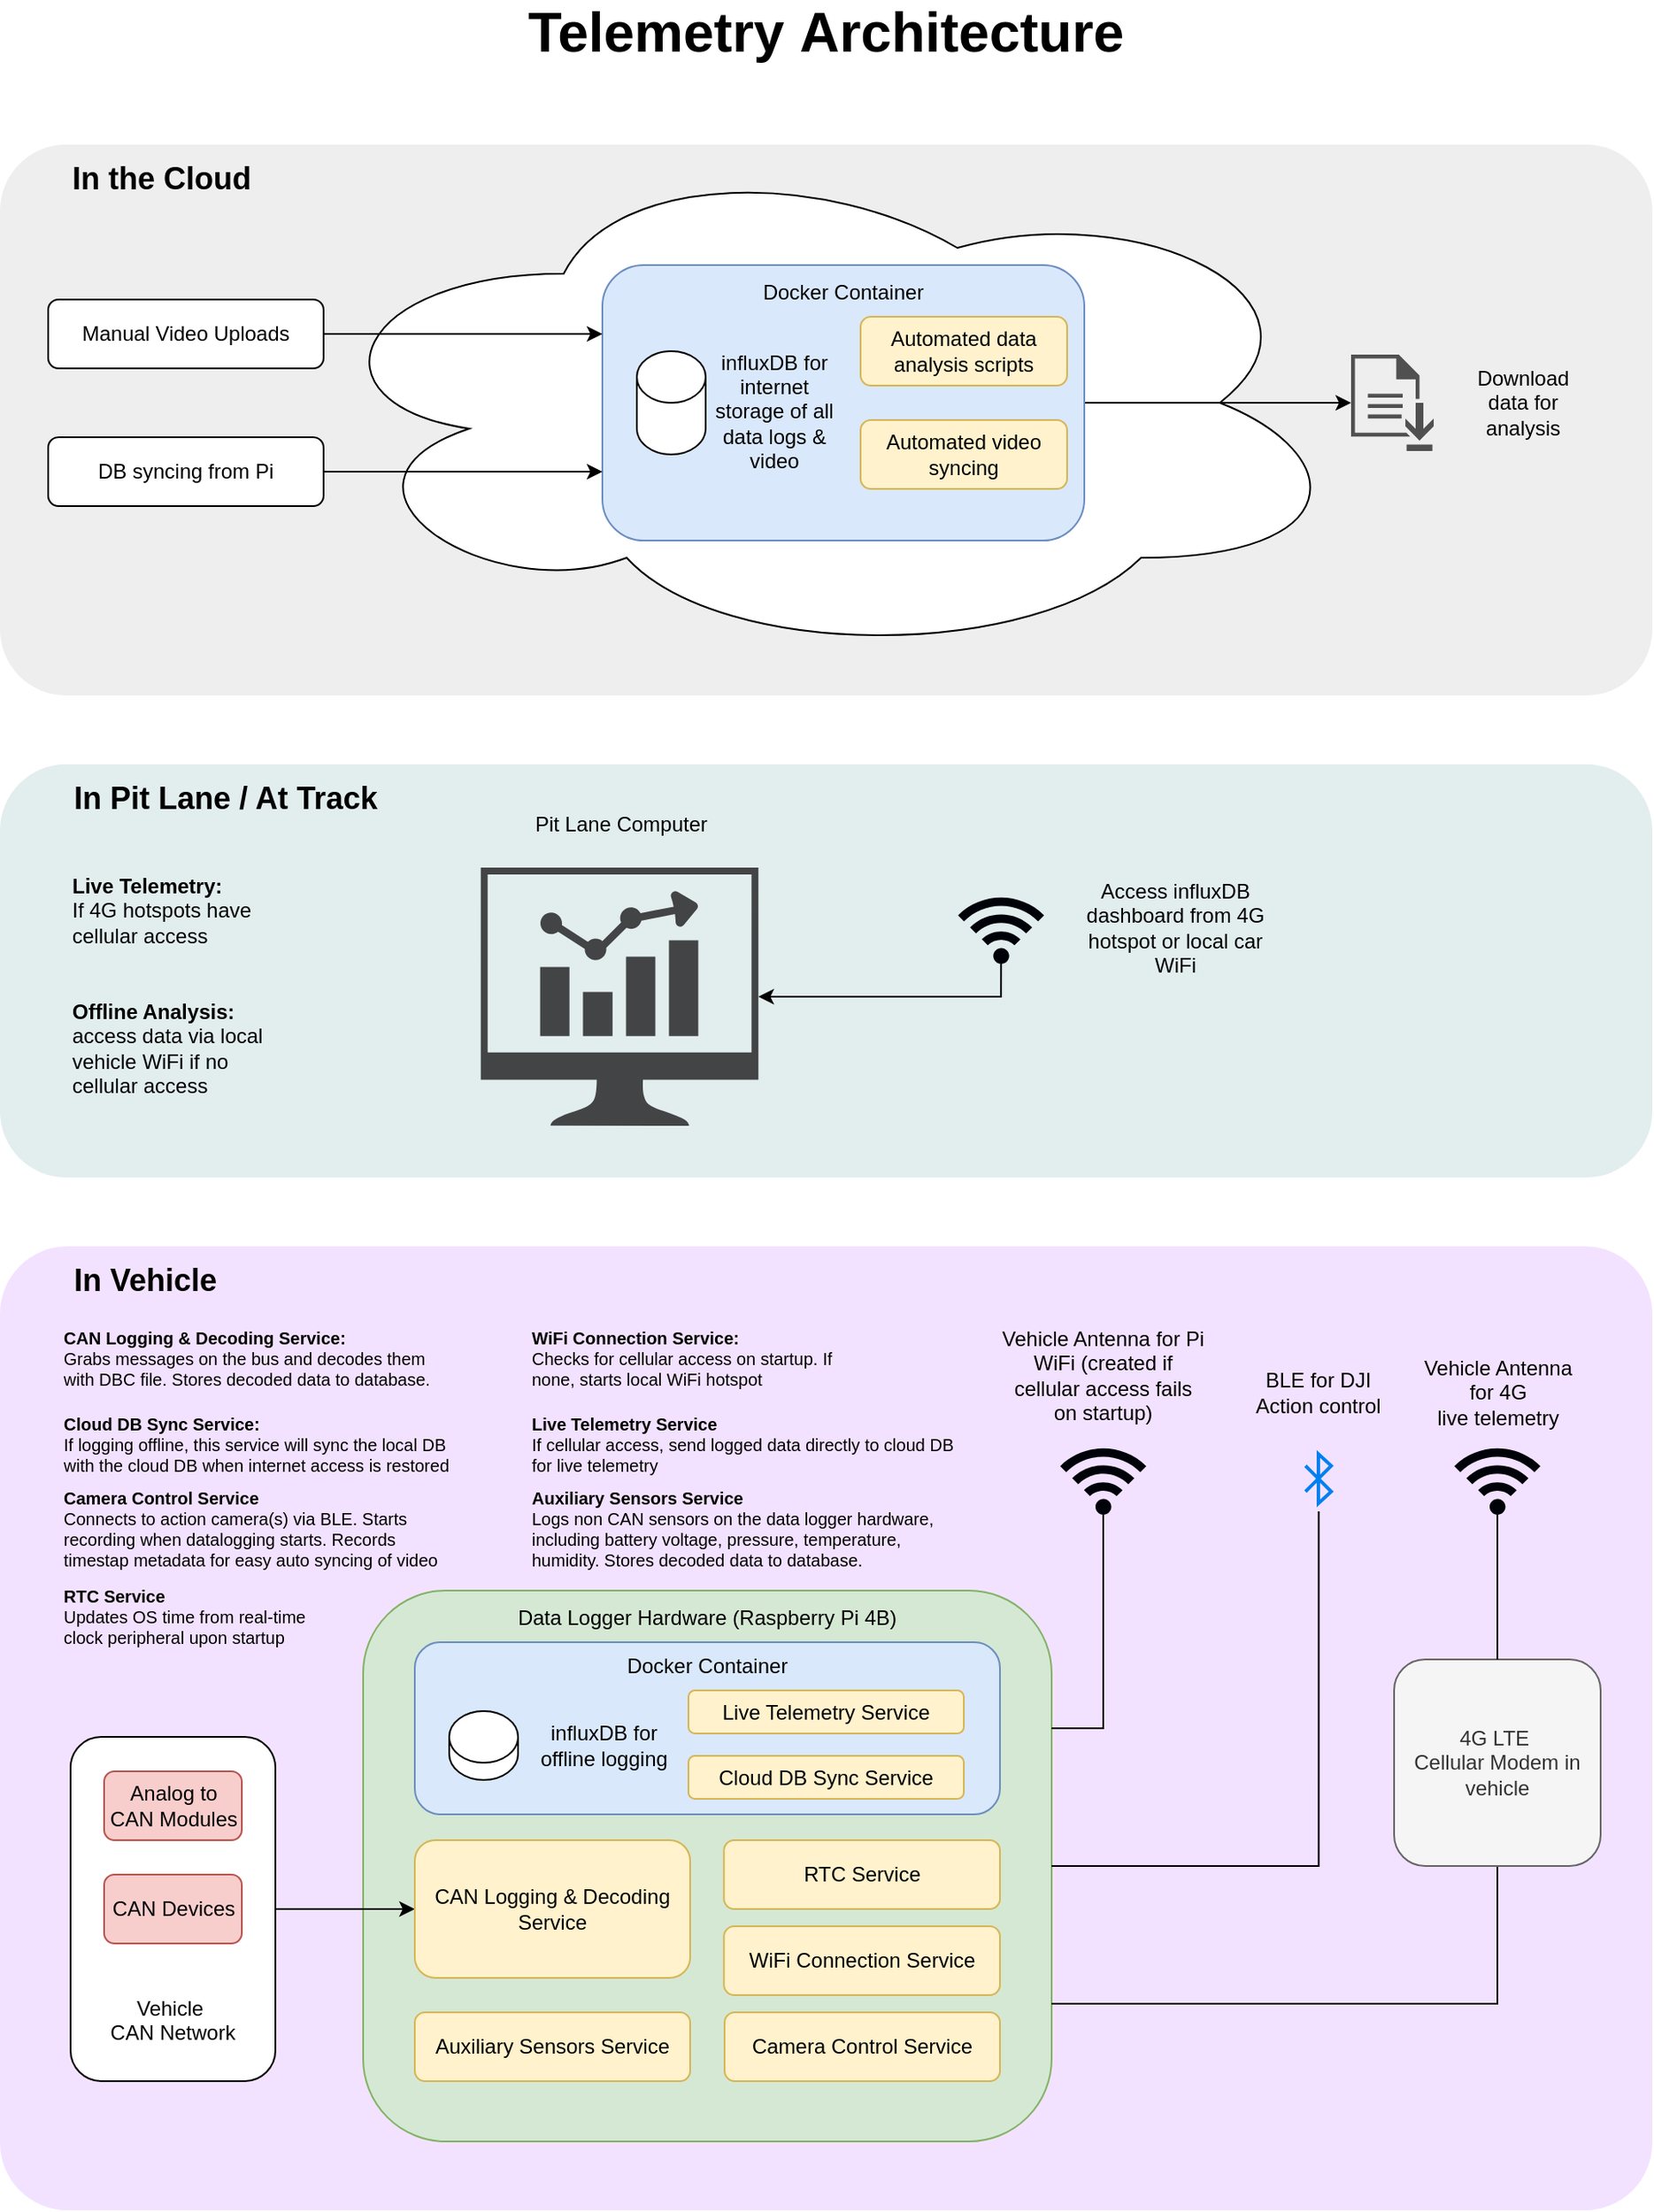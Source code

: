<mxfile version="28.0.6">
  <diagram name="Page-1" id="zQ1OtvWzdY83mu6hgGa7">
    <mxGraphModel dx="1900" dy="1751" grid="1" gridSize="10" guides="1" tooltips="1" connect="1" arrows="1" fold="1" page="1" pageScale="1" pageWidth="850" pageHeight="1100" math="0" shadow="0">
      <root>
        <mxCell id="0" />
        <mxCell id="1" parent="0" />
        <mxCell id="UG15YlCqp0GUrFg8uEiT-71" value="" style="rounded=1;whiteSpace=wrap;html=1;fillColor=#F3E2FF;strokeColor=none;miterlimit=4;arcSize=7;" vertex="1" parent="1">
          <mxGeometry x="-481" y="280" width="960" height="560" as="geometry" />
        </mxCell>
        <mxCell id="UG15YlCqp0GUrFg8uEiT-69" value="" style="rounded=1;whiteSpace=wrap;html=1;fillColor=#E2EDEE;strokeColor=none;arcSize=16;" vertex="1" parent="1">
          <mxGeometry x="-481" width="960" height="240" as="geometry" />
        </mxCell>
        <mxCell id="UG15YlCqp0GUrFg8uEiT-68" value="" style="rounded=1;whiteSpace=wrap;html=1;fillColor=#eeeeee;strokeColor=none;arcSize=12;" vertex="1" parent="1">
          <mxGeometry x="-481" y="-360" width="960" height="320" as="geometry" />
        </mxCell>
        <mxCell id="UG15YlCqp0GUrFg8uEiT-6" value="&lt;div&gt;Data Logger Hardware (Raspberry Pi 4B)&lt;/div&gt;&lt;div&gt;&lt;br&gt;&lt;/div&gt;&lt;div&gt;&lt;br&gt;&lt;/div&gt;&lt;div&gt;&lt;br&gt;&lt;/div&gt;&lt;div&gt;&lt;br&gt;&lt;/div&gt;&lt;div&gt;&lt;br&gt;&lt;/div&gt;&lt;div&gt;&lt;br&gt;&lt;/div&gt;&lt;div&gt;&lt;br&gt;&lt;/div&gt;&lt;div&gt;&lt;br&gt;&lt;/div&gt;&lt;div&gt;&lt;br&gt;&lt;/div&gt;&lt;div&gt;&lt;br&gt;&lt;/div&gt;&lt;div&gt;&lt;br&gt;&lt;/div&gt;&lt;div&gt;&lt;br&gt;&lt;/div&gt;&lt;div&gt;&lt;br&gt;&lt;/div&gt;&lt;div&gt;&lt;br&gt;&lt;/div&gt;&lt;div&gt;&lt;br&gt;&lt;/div&gt;&lt;div&gt;&lt;br&gt;&lt;/div&gt;&lt;div&gt;&lt;br&gt;&lt;/div&gt;&lt;div&gt;&lt;br&gt;&lt;/div&gt;&lt;div&gt;&lt;br&gt;&lt;/div&gt;&lt;div&gt;&lt;br&gt;&lt;/div&gt;" style="rounded=1;whiteSpace=wrap;html=1;fillColor=#d5e8d4;strokeColor=#82b366;" vertex="1" parent="1">
          <mxGeometry x="-270" y="480" width="400" height="320" as="geometry" />
        </mxCell>
        <mxCell id="UG15YlCqp0GUrFg8uEiT-11" style="edgeStyle=orthogonalEdgeStyle;rounded=0;orthogonalLoop=1;jettySize=auto;html=1;exitX=1;exitY=0.5;exitDx=0;exitDy=0;" edge="1" parent="1" source="UG15YlCqp0GUrFg8uEiT-2" target="UG15YlCqp0GUrFg8uEiT-10">
          <mxGeometry relative="1" as="geometry" />
        </mxCell>
        <mxCell id="UG15YlCqp0GUrFg8uEiT-2" value="&lt;div&gt;&lt;br&gt;&lt;/div&gt;&lt;div&gt;&lt;br&gt;&lt;/div&gt;&lt;div&gt;&lt;br&gt;&lt;/div&gt;&lt;div&gt;&lt;br&gt;&lt;/div&gt;&lt;div&gt;&lt;br&gt;&lt;/div&gt;&lt;div&gt;&lt;br&gt;&lt;/div&gt;&lt;div&gt;&lt;br&gt;&lt;/div&gt;&lt;div&gt;&lt;br&gt;&lt;/div&gt;&lt;div&gt;&lt;br&gt;&lt;/div&gt;Vehicle&amp;nbsp;&lt;div&gt;CAN Network&lt;/div&gt;" style="rounded=1;whiteSpace=wrap;html=1;" vertex="1" parent="1">
          <mxGeometry x="-440" y="565" width="119" height="200" as="geometry" />
        </mxCell>
        <mxCell id="UG15YlCqp0GUrFg8uEiT-3" value="Docker Container&lt;div&gt;&lt;br&gt;&lt;/div&gt;&lt;div&gt;&lt;br&gt;&lt;/div&gt;&lt;div&gt;&lt;br&gt;&lt;/div&gt;&lt;div&gt;&lt;br&gt;&lt;/div&gt;&lt;div&gt;&lt;br&gt;&lt;/div&gt;" style="rounded=1;whiteSpace=wrap;html=1;fillColor=#dae8fc;strokeColor=#6c8ebf;" vertex="1" parent="1">
          <mxGeometry x="-240" y="510" width="340" height="100" as="geometry" />
        </mxCell>
        <mxCell id="UG15YlCqp0GUrFg8uEiT-4" value="" style="shape=cylinder3;whiteSpace=wrap;html=1;boundedLbl=1;backgroundOutline=1;size=15;" vertex="1" parent="1">
          <mxGeometry x="-220" y="550" width="40" height="40" as="geometry" />
        </mxCell>
        <mxCell id="UG15YlCqp0GUrFg8uEiT-5" value="influxDB for&lt;div&gt;offline logging&lt;/div&gt;" style="text;html=1;align=center;verticalAlign=middle;whiteSpace=wrap;rounded=0;" vertex="1" parent="1">
          <mxGeometry x="-170" y="555" width="80" height="30" as="geometry" />
        </mxCell>
        <mxCell id="UG15YlCqp0GUrFg8uEiT-9" value="" style="sketch=0;aspect=fixed;pointerEvents=1;shadow=0;dashed=0;html=1;strokeColor=none;labelPosition=center;verticalLabelPosition=bottom;verticalAlign=top;align=center;fillColor=#00020A;shape=mxgraph.mscae.enterprise.wireless_connection;rotation=-90;" vertex="1" parent="1">
          <mxGeometry x="368" y="390" width="42" height="50" as="geometry" />
        </mxCell>
        <mxCell id="UG15YlCqp0GUrFg8uEiT-10" value="CAN Logging &amp;amp; Decoding Service" style="rounded=1;whiteSpace=wrap;html=1;fillColor=#fff2cc;strokeColor=#d6b656;" vertex="1" parent="1">
          <mxGeometry x="-240" y="625" width="160" height="80" as="geometry" />
        </mxCell>
        <mxCell id="UG15YlCqp0GUrFg8uEiT-12" value="Live Telemetry Service" style="rounded=1;whiteSpace=wrap;html=1;fillColor=#fff2cc;strokeColor=#d6b656;" vertex="1" parent="1">
          <mxGeometry x="-81" y="538" width="160" height="25" as="geometry" />
        </mxCell>
        <mxCell id="UG15YlCqp0GUrFg8uEiT-28" style="edgeStyle=orthogonalEdgeStyle;rounded=0;orthogonalLoop=1;jettySize=auto;html=1;exitX=0.5;exitY=1;exitDx=0;exitDy=0;entryX=1;entryY=0.75;entryDx=0;entryDy=0;endArrow=none;endFill=0;" edge="1" parent="1" source="UG15YlCqp0GUrFg8uEiT-15" target="UG15YlCqp0GUrFg8uEiT-6">
          <mxGeometry relative="1" as="geometry" />
        </mxCell>
        <mxCell id="UG15YlCqp0GUrFg8uEiT-15" value="4G LTE&amp;nbsp;&lt;br&gt;Cellular Modem in vehicle" style="rounded=1;whiteSpace=wrap;html=1;fillColor=#f5f5f5;fontColor=#333333;strokeColor=#666666;" vertex="1" parent="1">
          <mxGeometry x="329" y="520" width="120" height="120" as="geometry" />
        </mxCell>
        <mxCell id="UG15YlCqp0GUrFg8uEiT-16" style="edgeStyle=orthogonalEdgeStyle;rounded=0;orthogonalLoop=1;jettySize=auto;html=1;exitX=0.5;exitY=0;exitDx=0;exitDy=0;entryX=0;entryY=0.5;entryDx=0;entryDy=0;entryPerimeter=0;endArrow=none;endFill=0;" edge="1" parent="1" source="UG15YlCqp0GUrFg8uEiT-15" target="UG15YlCqp0GUrFg8uEiT-9">
          <mxGeometry relative="1" as="geometry" />
        </mxCell>
        <mxCell id="UG15YlCqp0GUrFg8uEiT-17" value="Vehicle Antenna&lt;div&gt;for&amp;nbsp;&lt;span style=&quot;background-color: transparent; color: light-dark(rgb(0, 0, 0), rgb(255, 255, 255));&quot;&gt;4G&lt;/span&gt;&lt;/div&gt;&lt;div&gt;live telemetry&lt;/div&gt;" style="text;html=1;align=center;verticalAlign=middle;whiteSpace=wrap;rounded=0;" vertex="1" parent="1">
          <mxGeometry x="336.5" y="350" width="105" height="30" as="geometry" />
        </mxCell>
        <mxCell id="UG15YlCqp0GUrFg8uEiT-19" style="edgeStyle=orthogonalEdgeStyle;rounded=0;orthogonalLoop=1;jettySize=auto;html=1;exitX=0;exitY=0.5;exitDx=0;exitDy=0;exitPerimeter=0;endArrow=none;endFill=0;entryX=1;entryY=0.25;entryDx=0;entryDy=0;" edge="1" parent="1" source="UG15YlCqp0GUrFg8uEiT-18" target="UG15YlCqp0GUrFg8uEiT-6">
          <mxGeometry relative="1" as="geometry">
            <mxPoint x="210" y="510" as="targetPoint" />
            <Array as="points">
              <mxPoint x="160" y="560" />
            </Array>
          </mxGeometry>
        </mxCell>
        <mxCell id="UG15YlCqp0GUrFg8uEiT-18" value="" style="sketch=0;aspect=fixed;pointerEvents=1;shadow=0;dashed=0;html=1;strokeColor=none;labelPosition=center;verticalLabelPosition=bottom;verticalAlign=top;align=center;fillColor=#00020A;shape=mxgraph.mscae.enterprise.wireless_connection;rotation=-90;" vertex="1" parent="1">
          <mxGeometry x="139" y="390" width="42" height="50" as="geometry" />
        </mxCell>
        <mxCell id="UG15YlCqp0GUrFg8uEiT-20" value="Vehicle Antenna for Pi WiFi (created if cellular access fails on startup)" style="text;html=1;align=center;verticalAlign=middle;whiteSpace=wrap;rounded=0;" vertex="1" parent="1">
          <mxGeometry x="100.0" y="340" width="120" height="30" as="geometry" />
        </mxCell>
        <mxCell id="UG15YlCqp0GUrFg8uEiT-24" value="Cloud DB Sync Service" style="rounded=1;whiteSpace=wrap;html=1;fillColor=#fff2cc;strokeColor=#d6b656;" vertex="1" parent="1">
          <mxGeometry x="-81" y="576" width="160" height="25" as="geometry" />
        </mxCell>
        <mxCell id="UG15YlCqp0GUrFg8uEiT-29" value="" style="ellipse;shape=cloud;whiteSpace=wrap;html=1;" vertex="1" parent="1">
          <mxGeometry x="-306" y="-360" width="610" height="300" as="geometry" />
        </mxCell>
        <mxCell id="UG15YlCqp0GUrFg8uEiT-54" style="edgeStyle=orthogonalEdgeStyle;rounded=0;orthogonalLoop=1;jettySize=auto;html=1;exitX=1;exitY=0.5;exitDx=0;exitDy=0;" edge="1" parent="1" source="UG15YlCqp0GUrFg8uEiT-30" target="UG15YlCqp0GUrFg8uEiT-55">
          <mxGeometry relative="1" as="geometry">
            <mxPoint x="354" y="-210.462" as="targetPoint" />
          </mxGeometry>
        </mxCell>
        <mxCell id="UG15YlCqp0GUrFg8uEiT-30" value="Docker Container&lt;div&gt;&lt;br&gt;&lt;/div&gt;&lt;div&gt;&lt;br&gt;&lt;/div&gt;&lt;div&gt;&lt;br&gt;&lt;/div&gt;&lt;div&gt;&lt;br&gt;&lt;/div&gt;&lt;div&gt;&lt;br&gt;&lt;/div&gt;&lt;div&gt;&lt;br&gt;&lt;/div&gt;&lt;div&gt;&lt;br&gt;&lt;/div&gt;&lt;div&gt;&lt;br&gt;&lt;/div&gt;&lt;div&gt;&lt;br&gt;&lt;/div&gt;" style="rounded=1;whiteSpace=wrap;html=1;fillColor=#dae8fc;strokeColor=#6c8ebf;" vertex="1" parent="1">
          <mxGeometry x="-131" y="-290" width="280" height="160" as="geometry" />
        </mxCell>
        <mxCell id="UG15YlCqp0GUrFg8uEiT-31" value="" style="shape=cylinder3;whiteSpace=wrap;html=1;boundedLbl=1;backgroundOutline=1;size=15;" vertex="1" parent="1">
          <mxGeometry x="-111" y="-240" width="40" height="60" as="geometry" />
        </mxCell>
        <mxCell id="UG15YlCqp0GUrFg8uEiT-32" value="influxDB for&lt;div&gt;internet storage of all data logs &amp;amp; video&lt;/div&gt;" style="text;html=1;align=center;verticalAlign=middle;whiteSpace=wrap;rounded=0;" vertex="1" parent="1">
          <mxGeometry x="-71" y="-220" width="80" height="30" as="geometry" />
        </mxCell>
        <mxCell id="UG15YlCqp0GUrFg8uEiT-36" value="Automated data analysis scripts" style="rounded=1;whiteSpace=wrap;html=1;fillColor=#fff2cc;strokeColor=#d6b656;" vertex="1" parent="1">
          <mxGeometry x="19" y="-260" width="120" height="40" as="geometry" />
        </mxCell>
        <mxCell id="UG15YlCqp0GUrFg8uEiT-37" value="Automated video syncing" style="rounded=1;whiteSpace=wrap;html=1;fillColor=#fff2cc;strokeColor=#d6b656;" vertex="1" parent="1">
          <mxGeometry x="19" y="-200" width="120" height="40" as="geometry" />
        </mxCell>
        <mxCell id="UG15YlCqp0GUrFg8uEiT-42" style="edgeStyle=orthogonalEdgeStyle;rounded=0;orthogonalLoop=1;jettySize=auto;html=1;exitX=1;exitY=0.5;exitDx=0;exitDy=0;entryX=0;entryY=0.25;entryDx=0;entryDy=0;" edge="1" parent="1" source="UG15YlCqp0GUrFg8uEiT-40" target="UG15YlCqp0GUrFg8uEiT-30">
          <mxGeometry relative="1" as="geometry" />
        </mxCell>
        <mxCell id="UG15YlCqp0GUrFg8uEiT-40" value="Manual Video Uploads" style="rounded=1;whiteSpace=wrap;html=1;" vertex="1" parent="1">
          <mxGeometry x="-453" y="-270" width="160" height="40" as="geometry" />
        </mxCell>
        <mxCell id="UG15YlCqp0GUrFg8uEiT-43" style="edgeStyle=orthogonalEdgeStyle;rounded=0;orthogonalLoop=1;jettySize=auto;html=1;exitX=1;exitY=0.5;exitDx=0;exitDy=0;entryX=0;entryY=0.75;entryDx=0;entryDy=0;" edge="1" parent="1" source="UG15YlCqp0GUrFg8uEiT-41" target="UG15YlCqp0GUrFg8uEiT-30">
          <mxGeometry relative="1" as="geometry" />
        </mxCell>
        <mxCell id="UG15YlCqp0GUrFg8uEiT-41" value="DB syncing from Pi" style="rounded=1;whiteSpace=wrap;html=1;" vertex="1" parent="1">
          <mxGeometry x="-453" y="-190" width="160" height="40" as="geometry" />
        </mxCell>
        <mxCell id="UG15YlCqp0GUrFg8uEiT-45" value="" style="html=1;verticalLabelPosition=bottom;align=center;labelBackgroundColor=#ffffff;verticalAlign=top;strokeWidth=2;strokeColor=#0080F0;shadow=0;dashed=0;shape=mxgraph.ios7.icons.bluetooth;pointerEvents=1" vertex="1" parent="1">
          <mxGeometry x="277.5" y="400.6" width="15" height="28.8" as="geometry" />
        </mxCell>
        <mxCell id="UG15YlCqp0GUrFg8uEiT-46" style="edgeStyle=orthogonalEdgeStyle;rounded=0;orthogonalLoop=1;jettySize=auto;html=1;exitX=1;exitY=0.5;exitDx=0;exitDy=0;entryX=0.514;entryY=1.158;entryDx=0;entryDy=0;entryPerimeter=0;endArrow=none;endFill=0;" edge="1" parent="1" source="UG15YlCqp0GUrFg8uEiT-6" target="UG15YlCqp0GUrFg8uEiT-45">
          <mxGeometry relative="1" as="geometry">
            <mxPoint x="100" y="640" as="sourcePoint" />
            <mxPoint x="340" y="470" as="targetPoint" />
          </mxGeometry>
        </mxCell>
        <mxCell id="UG15YlCqp0GUrFg8uEiT-47" value="BLE for DJI Action control" style="text;html=1;align=center;verticalAlign=middle;whiteSpace=wrap;rounded=0;" vertex="1" parent="1">
          <mxGeometry x="240" y="350" width="90" height="30" as="geometry" />
        </mxCell>
        <mxCell id="UG15YlCqp0GUrFg8uEiT-48" value="Camera Control Service" style="rounded=1;whiteSpace=wrap;html=1;fillColor=#fff2cc;strokeColor=#d6b656;" vertex="1" parent="1">
          <mxGeometry x="-60" y="725" width="160" height="40" as="geometry" />
        </mxCell>
        <mxCell id="UG15YlCqp0GUrFg8uEiT-55" value="" style="sketch=0;pointerEvents=1;shadow=0;dashed=0;html=1;strokeColor=none;fillColor=#505050;labelPosition=center;verticalLabelPosition=bottom;verticalAlign=top;outlineConnect=0;align=center;shape=mxgraph.office.concepts.download;" vertex="1" parent="1">
          <mxGeometry x="304" y="-238.002" width="48" height="56" as="geometry" />
        </mxCell>
        <mxCell id="UG15YlCqp0GUrFg8uEiT-56" value="Download&lt;div&gt;data for analysis&lt;/div&gt;" style="text;html=1;align=center;verticalAlign=middle;whiteSpace=wrap;rounded=0;" vertex="1" parent="1">
          <mxGeometry x="374" y="-225" width="60" height="30" as="geometry" />
        </mxCell>
        <mxCell id="UG15YlCqp0GUrFg8uEiT-61" style="edgeStyle=orthogonalEdgeStyle;rounded=0;orthogonalLoop=1;jettySize=auto;html=1;exitX=0;exitY=0.5;exitDx=0;exitDy=0;exitPerimeter=0;" edge="1" parent="1" source="UG15YlCqp0GUrFg8uEiT-59" target="UG15YlCqp0GUrFg8uEiT-64">
          <mxGeometry relative="1" as="geometry">
            <mxPoint x="-40.36" y="160" as="targetPoint" />
            <Array as="points">
              <mxPoint x="101" y="135" />
            </Array>
          </mxGeometry>
        </mxCell>
        <mxCell id="UG15YlCqp0GUrFg8uEiT-59" value="" style="sketch=0;aspect=fixed;pointerEvents=1;shadow=0;dashed=0;html=1;strokeColor=none;labelPosition=center;verticalLabelPosition=bottom;verticalAlign=top;align=center;fillColor=#00020A;shape=mxgraph.mscae.enterprise.wireless_connection;rotation=-90;" vertex="1" parent="1">
          <mxGeometry x="79.64" y="70" width="42" height="50" as="geometry" />
        </mxCell>
        <mxCell id="UG15YlCqp0GUrFg8uEiT-60" value="WiFi Connection Service" style="rounded=1;whiteSpace=wrap;html=1;fillColor=#fff2cc;strokeColor=#d6b656;" vertex="1" parent="1">
          <mxGeometry x="-60.36" y="675" width="160.36" height="40" as="geometry" />
        </mxCell>
        <mxCell id="UG15YlCqp0GUrFg8uEiT-62" value="Access influxDB dashboard from 4G hotspot or local car WiFi" style="text;html=1;align=center;verticalAlign=middle;whiteSpace=wrap;rounded=0;" vertex="1" parent="1">
          <mxGeometry x="141.64" y="80" width="120" height="30" as="geometry" />
        </mxCell>
        <mxCell id="UG15YlCqp0GUrFg8uEiT-64" value="" style="sketch=0;pointerEvents=1;shadow=0;dashed=0;html=1;strokeColor=none;fillColor=#434445;aspect=fixed;labelPosition=center;verticalLabelPosition=bottom;verticalAlign=top;align=center;outlineConnect=0;shape=mxgraph.vvd.nsx_dashboard;" vertex="1" parent="1">
          <mxGeometry x="-201.65" y="60" width="161.29" height="150" as="geometry" />
        </mxCell>
        <mxCell id="UG15YlCqp0GUrFg8uEiT-65" value="Pit Lane Computer" style="text;html=1;align=center;verticalAlign=middle;whiteSpace=wrap;rounded=0;" vertex="1" parent="1">
          <mxGeometry x="-180.36" y="20" width="120" height="30" as="geometry" />
        </mxCell>
        <mxCell id="UG15YlCqp0GUrFg8uEiT-66" value="Telemetry&amp;nbsp;&lt;span style=&quot;background-color: transparent; color: light-dark(rgb(0, 0, 0), rgb(255, 255, 255));&quot;&gt;Architecture&lt;/span&gt;" style="text;html=1;align=center;verticalAlign=middle;whiteSpace=wrap;rounded=0;fontSize=32;fontStyle=1" vertex="1" parent="1">
          <mxGeometry x="-202" y="-440" width="402" height="30" as="geometry" />
        </mxCell>
        <mxCell id="UG15YlCqp0GUrFg8uEiT-72" value="In the Cloud" style="text;html=1;align=left;verticalAlign=middle;whiteSpace=wrap;rounded=0;fontStyle=1;fontSize=18;" vertex="1" parent="1">
          <mxGeometry x="-441" y="-360" width="120" height="40" as="geometry" />
        </mxCell>
        <mxCell id="UG15YlCqp0GUrFg8uEiT-74" value="In Pit Lane / At Track" style="text;html=1;align=left;verticalAlign=middle;whiteSpace=wrap;rounded=0;fontStyle=1;fontSize=18;" vertex="1" parent="1">
          <mxGeometry x="-440" width="200" height="40" as="geometry" />
        </mxCell>
        <mxCell id="UG15YlCqp0GUrFg8uEiT-75" value="In Vehicle" style="text;html=1;align=left;verticalAlign=middle;whiteSpace=wrap;rounded=0;fontStyle=1;fontSize=18;" vertex="1" parent="1">
          <mxGeometry x="-440" y="280" width="200" height="40" as="geometry" />
        </mxCell>
        <mxCell id="UG15YlCqp0GUrFg8uEiT-77" value="CAN Devices" style="rounded=1;whiteSpace=wrap;html=1;fillColor=#f8cecc;strokeColor=#b85450;" vertex="1" parent="1">
          <mxGeometry x="-420.5" y="645" width="80" height="40" as="geometry" />
        </mxCell>
        <mxCell id="UG15YlCqp0GUrFg8uEiT-78" value="Analog to CAN Modules" style="rounded=1;whiteSpace=wrap;html=1;fillColor=#f8cecc;strokeColor=#b85450;" vertex="1" parent="1">
          <mxGeometry x="-420.5" y="585" width="80" height="40" as="geometry" />
        </mxCell>
        <mxCell id="UG15YlCqp0GUrFg8uEiT-79" value="&lt;b&gt;Live Telemetry:&lt;/b&gt;&amp;nbsp;&lt;div&gt;If 4G hotspots have cellular access&lt;/div&gt;" style="text;html=1;align=left;verticalAlign=middle;whiteSpace=wrap;rounded=0;" vertex="1" parent="1">
          <mxGeometry x="-441" y="70" width="120" height="30" as="geometry" />
        </mxCell>
        <mxCell id="UG15YlCqp0GUrFg8uEiT-80" value="&lt;b&gt;Offline Analysis: &lt;/b&gt;access data via local vehicle WiFi if no cellular access" style="text;html=1;align=left;verticalAlign=middle;whiteSpace=wrap;rounded=0;" vertex="1" parent="1">
          <mxGeometry x="-441" y="150" width="120" height="30" as="geometry" />
        </mxCell>
        <mxCell id="UG15YlCqp0GUrFg8uEiT-81" value="&lt;b&gt;Cloud DB Sync Service:&lt;/b&gt;&lt;br&gt;If logging offline, this service will sync the local DB with the cloud DB when internet access is restored" style="text;html=1;align=left;verticalAlign=middle;whiteSpace=wrap;rounded=0;fontSize=10;" vertex="1" parent="1">
          <mxGeometry x="-446" y="380" width="226" height="30" as="geometry" />
        </mxCell>
        <mxCell id="UG15YlCqp0GUrFg8uEiT-82" value="&lt;b&gt;WiFi Connection Service:&lt;/b&gt;&lt;br&gt;Checks for cellular access on startup. If none, starts local WiFi hotspot" style="text;html=1;align=left;verticalAlign=middle;whiteSpace=wrap;rounded=0;fontSize=10;" vertex="1" parent="1">
          <mxGeometry x="-174" y="330" width="194" height="30" as="geometry" />
        </mxCell>
        <mxCell id="UG15YlCqp0GUrFg8uEiT-83" value="&lt;b&gt;Camera Control Service&lt;/b&gt;&lt;br&gt;Connects to action camera(s) via BLE. Starts recording when datalogging starts. Records timestap metadata for easy auto syncing of video" style="text;html=1;align=left;verticalAlign=middle;whiteSpace=wrap;rounded=0;fontSize=10;" vertex="1" parent="1">
          <mxGeometry x="-446" y="429.4" width="226" height="30" as="geometry" />
        </mxCell>
        <mxCell id="UG15YlCqp0GUrFg8uEiT-84" value="&lt;b&gt;Live Telemetry Service&lt;/b&gt;&lt;br&gt;If cellular access, send logged data directly to cloud DB for live telemetry" style="text;html=1;align=left;verticalAlign=middle;whiteSpace=wrap;rounded=0;fontSize=10;" vertex="1" parent="1">
          <mxGeometry x="-174" y="380" width="254" height="30" as="geometry" />
        </mxCell>
        <mxCell id="UG15YlCqp0GUrFg8uEiT-86" value="&lt;b&gt;CAN Logging &amp;amp; Decoding Service:&lt;/b&gt;&lt;br&gt;Grabs messages on the bus and decodes them with DBC file. Stores decoded data to database." style="text;html=1;align=left;verticalAlign=middle;whiteSpace=wrap;rounded=0;fontSize=10;" vertex="1" parent="1">
          <mxGeometry x="-446" y="330" width="226" height="30" as="geometry" />
        </mxCell>
        <mxCell id="UG15YlCqp0GUrFg8uEiT-87" value="Auxiliary Sensors Service" style="rounded=1;whiteSpace=wrap;html=1;fillColor=#fff2cc;strokeColor=#d6b656;" vertex="1" parent="1">
          <mxGeometry x="-240" y="725" width="160" height="40" as="geometry" />
        </mxCell>
        <mxCell id="UG15YlCqp0GUrFg8uEiT-88" value="&lt;b&gt;Auxiliary Sensors Service&lt;/b&gt;&lt;br&gt;Logs non CAN sensors on the data logger hardware, including battery voltage, pressure, temperature, humidity. Stores decoded data to database." style="text;html=1;align=left;verticalAlign=middle;whiteSpace=wrap;rounded=0;fontSize=10;" vertex="1" parent="1">
          <mxGeometry x="-174" y="429.4" width="254" height="30" as="geometry" />
        </mxCell>
        <mxCell id="UG15YlCqp0GUrFg8uEiT-89" value="RTC Service" style="rounded=1;whiteSpace=wrap;html=1;fillColor=#fff2cc;strokeColor=#d6b656;" vertex="1" parent="1">
          <mxGeometry x="-60.36" y="625" width="160.36" height="40" as="geometry" />
        </mxCell>
        <mxCell id="UG15YlCqp0GUrFg8uEiT-90" value="&lt;b&gt;RTC Service&lt;/b&gt;&lt;br&gt;Updates OS time from real-time clock peripheral upon startup" style="text;html=1;align=left;verticalAlign=middle;whiteSpace=wrap;rounded=0;fontSize=10;" vertex="1" parent="1">
          <mxGeometry x="-446" y="480" width="146" height="30" as="geometry" />
        </mxCell>
      </root>
    </mxGraphModel>
  </diagram>
</mxfile>
